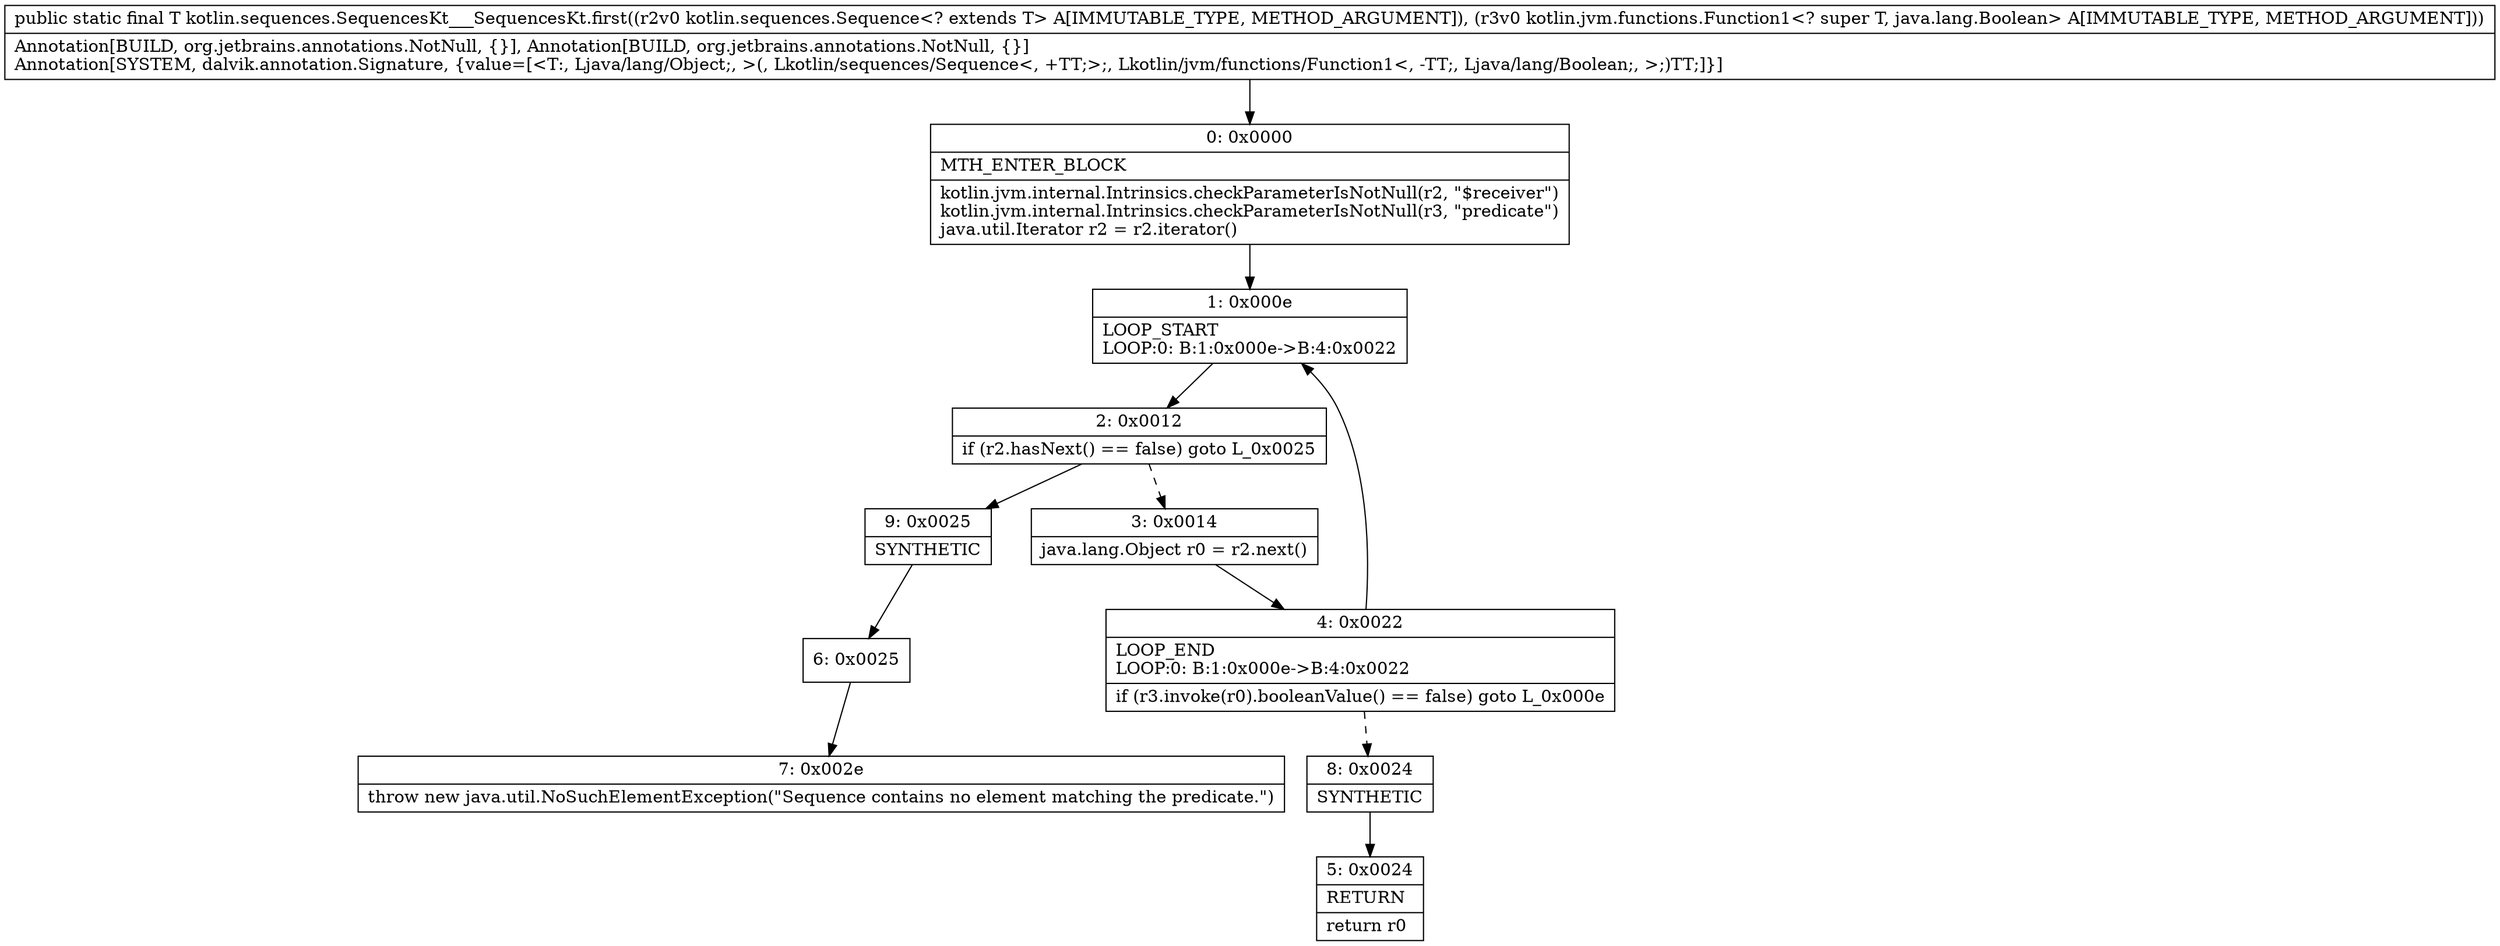 digraph "CFG forkotlin.sequences.SequencesKt___SequencesKt.first(Lkotlin\/sequences\/Sequence;Lkotlin\/jvm\/functions\/Function1;)Ljava\/lang\/Object;" {
Node_0 [shape=record,label="{0\:\ 0x0000|MTH_ENTER_BLOCK\l|kotlin.jvm.internal.Intrinsics.checkParameterIsNotNull(r2, \"$receiver\")\lkotlin.jvm.internal.Intrinsics.checkParameterIsNotNull(r3, \"predicate\")\ljava.util.Iterator r2 = r2.iterator()\l}"];
Node_1 [shape=record,label="{1\:\ 0x000e|LOOP_START\lLOOP:0: B:1:0x000e\-\>B:4:0x0022\l}"];
Node_2 [shape=record,label="{2\:\ 0x0012|if (r2.hasNext() == false) goto L_0x0025\l}"];
Node_3 [shape=record,label="{3\:\ 0x0014|java.lang.Object r0 = r2.next()\l}"];
Node_4 [shape=record,label="{4\:\ 0x0022|LOOP_END\lLOOP:0: B:1:0x000e\-\>B:4:0x0022\l|if (r3.invoke(r0).booleanValue() == false) goto L_0x000e\l}"];
Node_5 [shape=record,label="{5\:\ 0x0024|RETURN\l|return r0\l}"];
Node_6 [shape=record,label="{6\:\ 0x0025}"];
Node_7 [shape=record,label="{7\:\ 0x002e|throw new java.util.NoSuchElementException(\"Sequence contains no element matching the predicate.\")\l}"];
Node_8 [shape=record,label="{8\:\ 0x0024|SYNTHETIC\l}"];
Node_9 [shape=record,label="{9\:\ 0x0025|SYNTHETIC\l}"];
MethodNode[shape=record,label="{public static final T kotlin.sequences.SequencesKt___SequencesKt.first((r2v0 kotlin.sequences.Sequence\<? extends T\> A[IMMUTABLE_TYPE, METHOD_ARGUMENT]), (r3v0 kotlin.jvm.functions.Function1\<? super T, java.lang.Boolean\> A[IMMUTABLE_TYPE, METHOD_ARGUMENT]))  | Annotation[BUILD, org.jetbrains.annotations.NotNull, \{\}], Annotation[BUILD, org.jetbrains.annotations.NotNull, \{\}]\lAnnotation[SYSTEM, dalvik.annotation.Signature, \{value=[\<T:, Ljava\/lang\/Object;, \>(, Lkotlin\/sequences\/Sequence\<, +TT;\>;, Lkotlin\/jvm\/functions\/Function1\<, \-TT;, Ljava\/lang\/Boolean;, \>;)TT;]\}]\l}"];
MethodNode -> Node_0;
Node_0 -> Node_1;
Node_1 -> Node_2;
Node_2 -> Node_3[style=dashed];
Node_2 -> Node_9;
Node_3 -> Node_4;
Node_4 -> Node_1;
Node_4 -> Node_8[style=dashed];
Node_6 -> Node_7;
Node_8 -> Node_5;
Node_9 -> Node_6;
}

